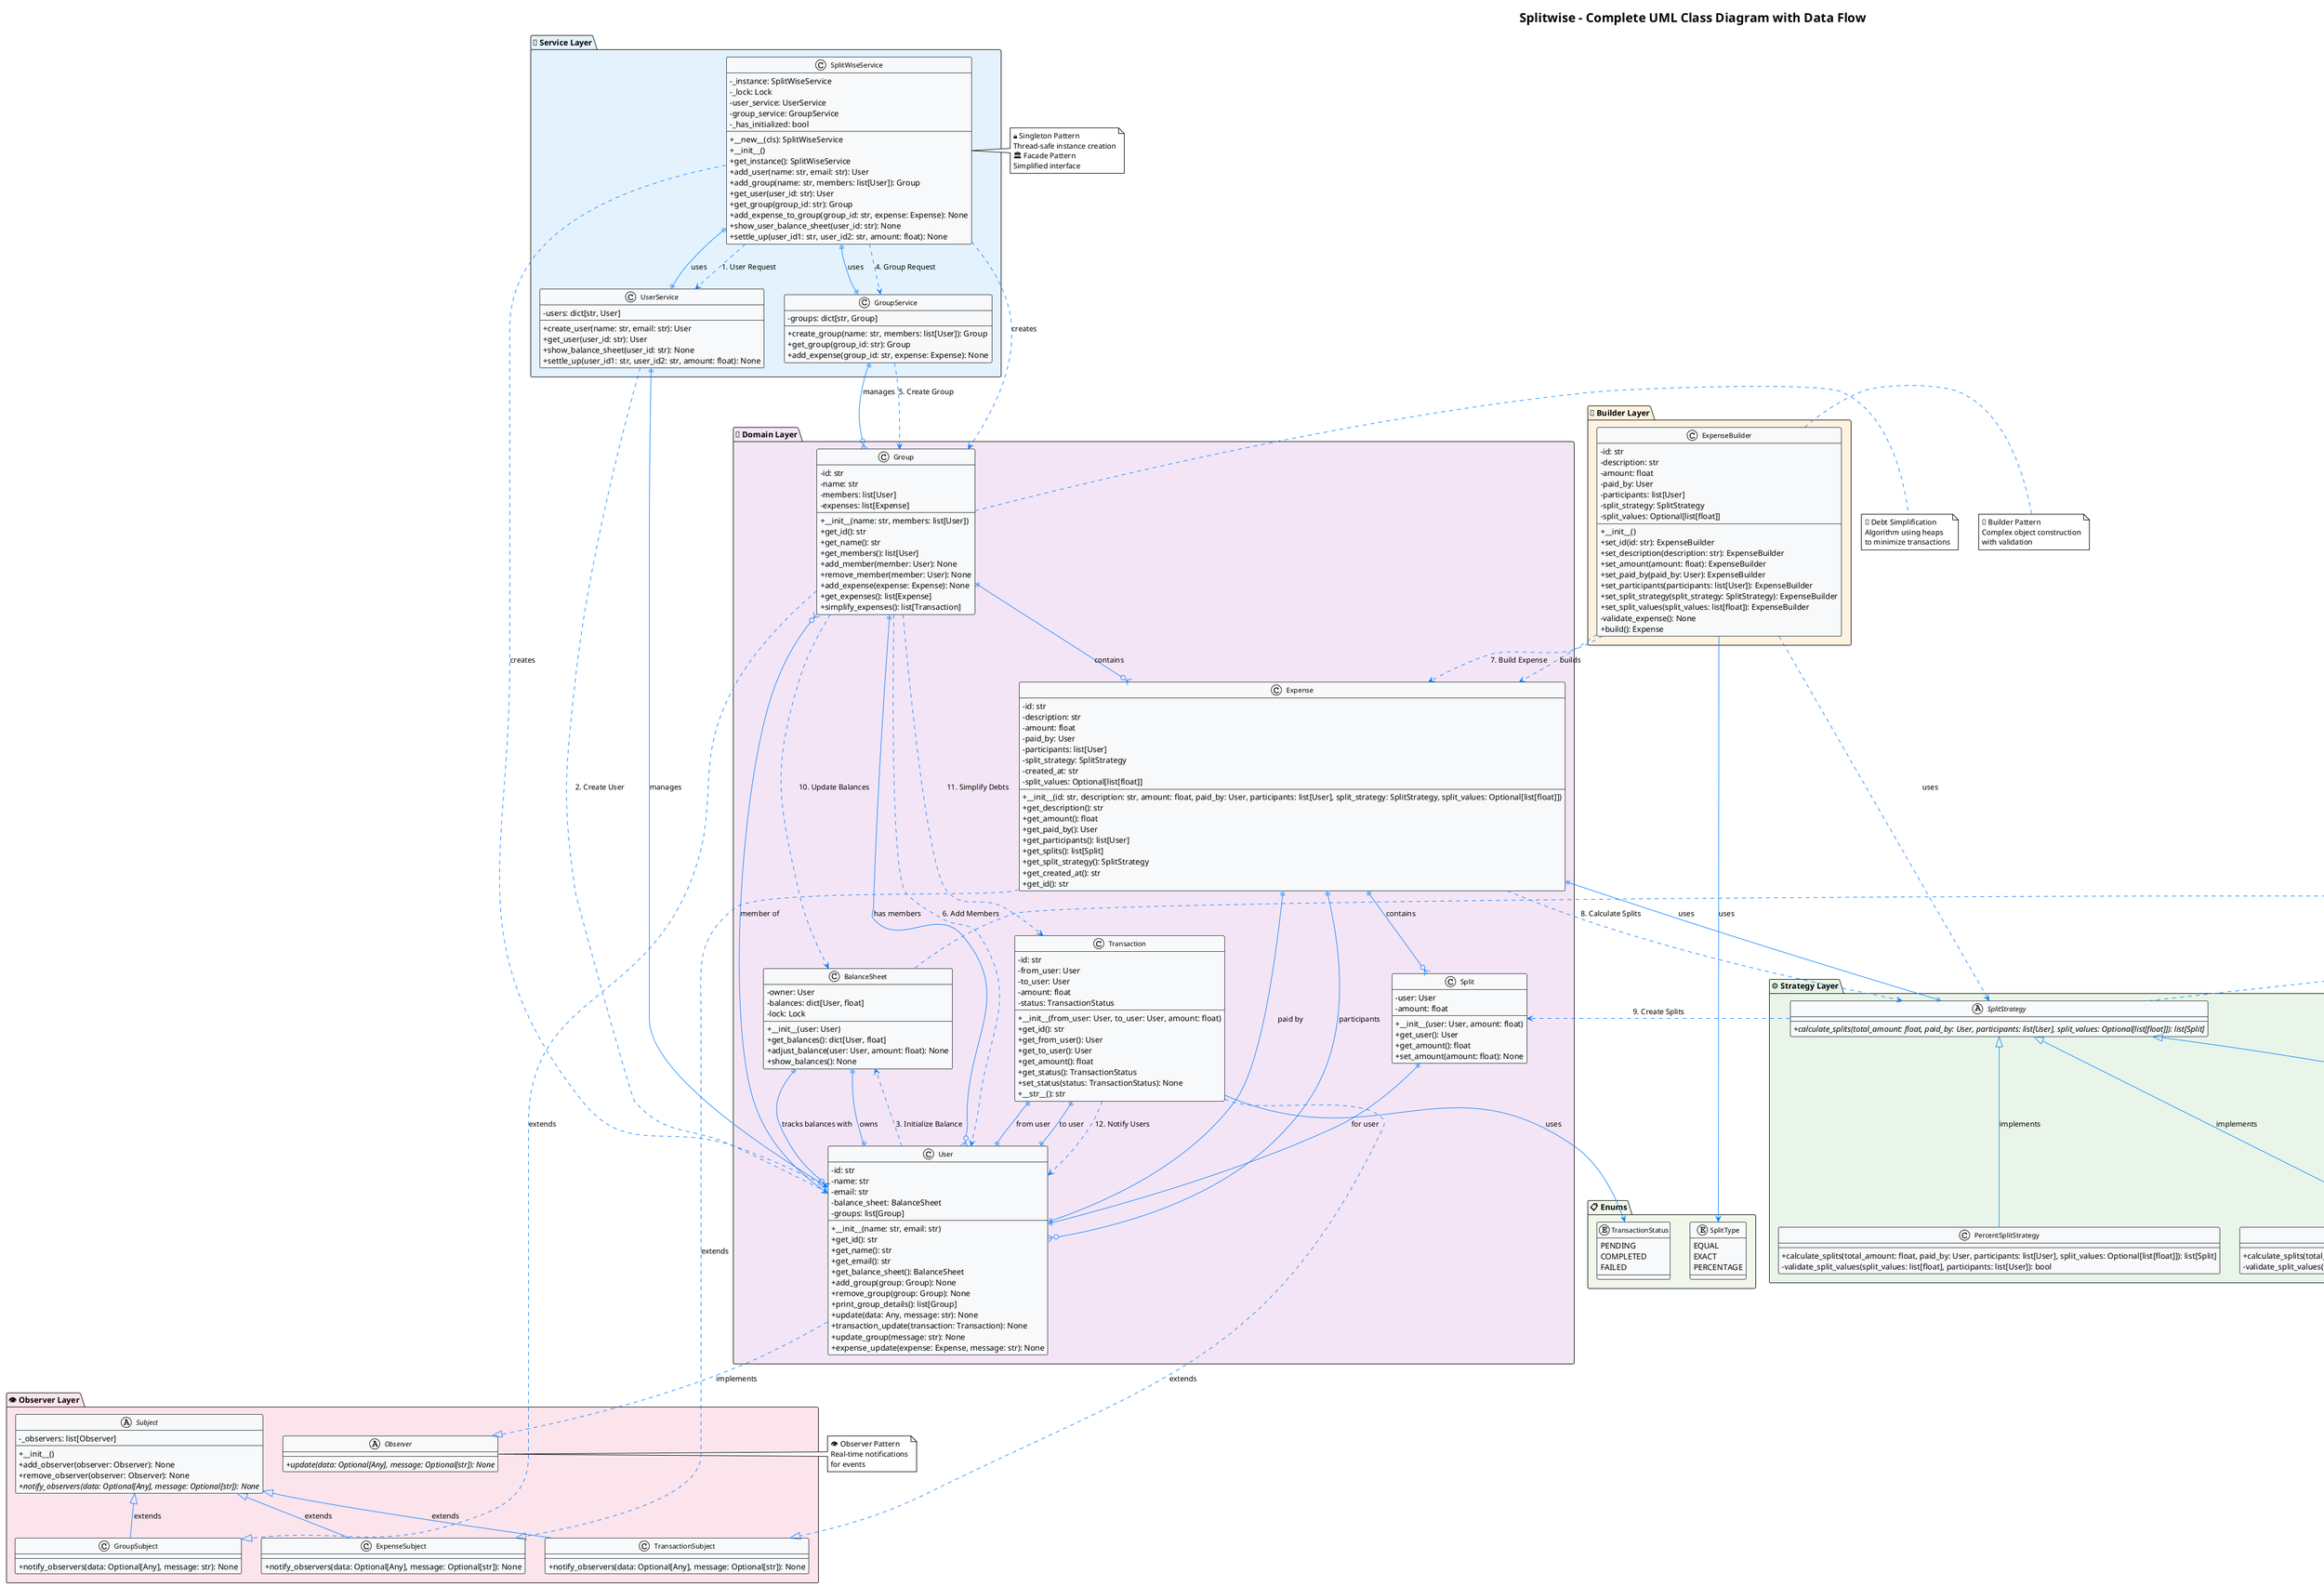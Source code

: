 @startuml Splitwise_Complete_UML_Diagram

!theme plain
skinparam classAttributeIconSize 0
skinparam classFontSize 12
skinparam packageFontSize 14
skinparam backgroundColor #FFFFFF
skinparam classBackgroundColor #F8F9FA
skinparam classBorderColor #343A40
skinparam arrowColor #007BFF

title Splitwise - Complete UML Class Diagram with Data Flow

package "🔧 Service Layer" #E3F2FD {
    class SplitWiseService {
        - _instance: SplitWiseService
        - _lock: Lock
        - user_service: UserService
        - group_service: GroupService
        - _has_initialized: bool
        --
        + __new__(cls): SplitWiseService
        + __init__()
        + get_instance(): SplitWiseService
        + add_user(name: str, email: str): User
        + add_group(name: str, members: list[User]): Group
        + get_user(user_id: str): User
        + get_group(group_id: str): Group
        + add_expense_to_group(group_id: str, expense: Expense): None
        + show_user_balance_sheet(user_id: str): None
        + settle_up(user_id1: str, user_id2: str, amount: float): None
    }

    class UserService {
        - users: dict[str, User]
        --
        + create_user(name: str, email: str): User
        + get_user(user_id: str): User
        + show_balance_sheet(user_id: str): None
        + settle_up(user_id1: str, user_id2: str, amount: float): None
    }

    class GroupService {
        - groups: dict[str, Group]
        --
        + create_group(name: str, members: list[User]): Group
        + get_group(group_id: str): Group
        + add_expense(group_id: str, expense: Expense): None
    }
}

package "👥 Domain Layer" #F3E5F5 {
    class User {
        - id: str
        - name: str
        - email: str
        - balance_sheet: BalanceSheet
        - groups: list[Group]
        --
        + __init__(name: str, email: str)
        + get_id(): str
        + get_name(): str
        + get_email(): str
        + get_balance_sheet(): BalanceSheet
        + add_group(group: Group): None
        + remove_group(group: Group): None
        + print_group_details(): list[Group]
        + update(data: Any, message: str): None
        + transaction_update(transaction: Transaction): None
        + update_group(message: str): None
        + expense_update(expense: Expense, message: str): None
    }

    class Group {
        - id: str
        - name: str
        - members: list[User]
        - expenses: list[Expense]
        --
        + __init__(name: str, members: list[User])
        + get_id(): str
        + get_name(): str
        + get_members(): list[User]
        + add_member(member: User): None
        + remove_member(member: User): None
        + add_expense(expense: Expense): None
        + get_expenses(): list[Expense]
        + simplify_expenses(): list[Transaction]
    }

    class Expense {
        - id: str
        - description: str
        - amount: float
        - paid_by: User
        - participants: list[User]
        - split_strategy: SplitStrategy
        - created_at: str
        - split_values: Optional[list[float]]
        --
        + __init__(id: str, description: str, amount: float, paid_by: User, participants: list[User], split_strategy: SplitStrategy, split_values: Optional[list[float]])
        + get_description(): str
        + get_amount(): float
        + get_paid_by(): User
        + get_participants(): list[User]
        + get_splits(): list[Split]
        + get_split_strategy(): SplitStrategy
        + get_created_at(): str
        + get_id(): str
    }

    class Transaction {
        - id: str
        - from_user: User
        - to_user: User
        - amount: float
        - status: TransactionStatus
        --
        + __init__(from_user: User, to_user: User, amount: float)
        + get_id(): str
        + get_from_user(): User
        + get_to_user(): User
        + get_amount(): float
        + get_status(): TransactionStatus
        + set_status(status: TransactionStatus): None
        + __str__(): str
    }

    class BalanceSheet {
        - owner: User
        - balances: dict[User, float]
        - lock: Lock
        --
        + __init__(user: User)
        + get_balances(): dict[User, float]
        + adjust_balance(user: User, amount: float): None
        + show_balances(): None
    }

    class Split {
        - user: User
        - amount: float
        --
        + __init__(user: User, amount: float)
        + get_user(): User
        + get_amount(): float
        + set_amount(amount: float): None
    }
}

package "⚙️ Strategy Layer" #E8F5E8 {
    abstract class SplitStrategy {
        + {abstract} calculate_splits(total_amount: float, paid_by: User, participants: list[User], split_values: Optional[list[float]]): list[Split]
    }

    class EqualSplitStrategy {
        + calculate_splits(total_amount: float, paid_by: User, participants: list[User], split_values: Optional[list[float]]): list[Split]
    }

    class PercentSplitStrategy {
        + calculate_splits(total_amount: float, paid_by: User, participants: list[User], split_values: Optional[list[float]]): list[Split]
        - validate_split_values(split_values: list[float], participants: list[User]): bool
    }

    class ExactSplitStrategy {
        + calculate_splits(total_amount: float, paid_by: User, participants: list[User], split_values: Optional[list[float]]): list[Split]
        - validate_split_values(split_values: list[float], participants: list[User], total_amount: float): bool
    }
}

package "🔨 Builder Layer" #FFF3E0 {
    class ExpenseBuilder {
        - id: str
        - description: str
        - amount: float
        - paid_by: User
        - participants: list[User]
        - split_strategy: SplitStrategy
        - split_values: Optional[list[float]]
        --
        + __init__()
        + set_id(id: str): ExpenseBuilder
        + set_description(description: str): ExpenseBuilder
        + set_amount(amount: float): ExpenseBuilder
        + set_paid_by(paid_by: User): ExpenseBuilder
        + set_participants(participants: list[User]): ExpenseBuilder
        + set_split_strategy(split_strategy: SplitStrategy): ExpenseBuilder
        + set_split_values(split_values: list[float]): ExpenseBuilder
        - validate_expense(): None
        + build(): Expense
    }
}

package "👁️ Observer Layer" #FCE4EC {
    abstract class Observer {
        + {abstract} update(data: Optional[Any], message: Optional[str]): None
    }

    abstract class Subject {
        - _observers: list[Observer]
        --
        + __init__()
        + add_observer(observer: Observer): None
        + remove_observer(observer: Observer): None
        + {abstract} notify_observers(data: Optional[Any], message: Optional[str]): None
    }

    class GroupSubject {
        + notify_observers(data: Optional[Any], message: str): None
    }

    class ExpenseSubject {
        + notify_observers(data: Optional[Any], message: Optional[str]): None
    }

    class TransactionSubject {
        + notify_observers(data: Optional[Any], message: Optional[str]): None
    }
}

package "📋 Enums" #F1F8E9 {
    enum SplitType {
        EQUAL
        EXACT
        PERCENTAGE
    }

    enum TransactionStatus {
        PENDING
        COMPLETED
        FAILED
    }
}

' Data Flow Relationships
SplitWiseService ||--|| UserService : uses
SplitWiseService ||--|| GroupService : uses
SplitWiseService ..> User : creates
SplitWiseService ..> Group : creates

UserService ||--o{ User : manages
GroupService ||--o{ Group : manages

User ||--|| BalanceSheet : owns
User ||--o{ Group : member of
User ..|> Observer : implements

Group ||--o{ Expense : contains
Group ||--o{ User : has members
Group ..|> GroupSubject : extends

Expense ||--o{ Split : contains
Expense ||--|| User : paid by
Expense ||--o{ User : participants
Expense ||--|| SplitStrategy : uses
Expense ..|> ExpenseSubject : extends

Transaction ||--|| User : from user
Transaction ||--|| User : to user
Transaction ..|> TransactionSubject : extends

Split ||--|| User : for user

BalanceSheet ||--o{ User : tracks balances with

ExpenseBuilder ..> Expense : builds
ExpenseBuilder ..> SplitStrategy : uses

SplitStrategy <|-- EqualSplitStrategy : implements
SplitStrategy <|-- PercentSplitStrategy : implements
SplitStrategy <|-- ExactSplitStrategy : implements

Subject <|-- GroupSubject : extends
Subject <|-- ExpenseSubject : extends
Subject <|-- TransactionSubject : extends

Transaction --> TransactionStatus : uses
ExpenseBuilder --> SplitType : uses

' Data Flow Annotations
note right of SplitWiseService : 🔒 Singleton Pattern\nThread-safe instance creation\n🏛️ Facade Pattern\nSimplified interface

note right of ExpenseBuilder : 🔨 Builder Pattern\nComplex object construction\nwith validation

note right of SplitStrategy : ⚙️ Strategy Pattern\nDifferent splitting algorithms\n(EQUAL, PERCENTAGE, EXACT)

note right of Observer : 👁️ Observer Pattern\nReal-time notifications\nfor events

note right of Group : 🧮 Debt Simplification\nAlgorithm using heaps\nto minimize transactions

note right of BalanceSheet : 🔒 Thread Safety\nLock-based concurrent\nbalance updates

' Data Flow Sequence
SplitWiseService ..> UserService : 1. User Request
UserService ..> User : 2. Create User
User ..> BalanceSheet : 3. Initialize Balance
SplitWiseService ..> GroupService : 4. Group Request
GroupService ..> Group : 5. Create Group
Group ..> User : 6. Add Members
ExpenseBuilder ..> Expense : 7. Build Expense
Expense ..> SplitStrategy : 8. Calculate Splits
SplitStrategy ..> Split : 9. Create Splits
Group ..> BalanceSheet : 10. Update Balances
Group ..> Transaction : 11. Simplify Debts
Transaction ..> User : 12. Notify Users

@enduml
